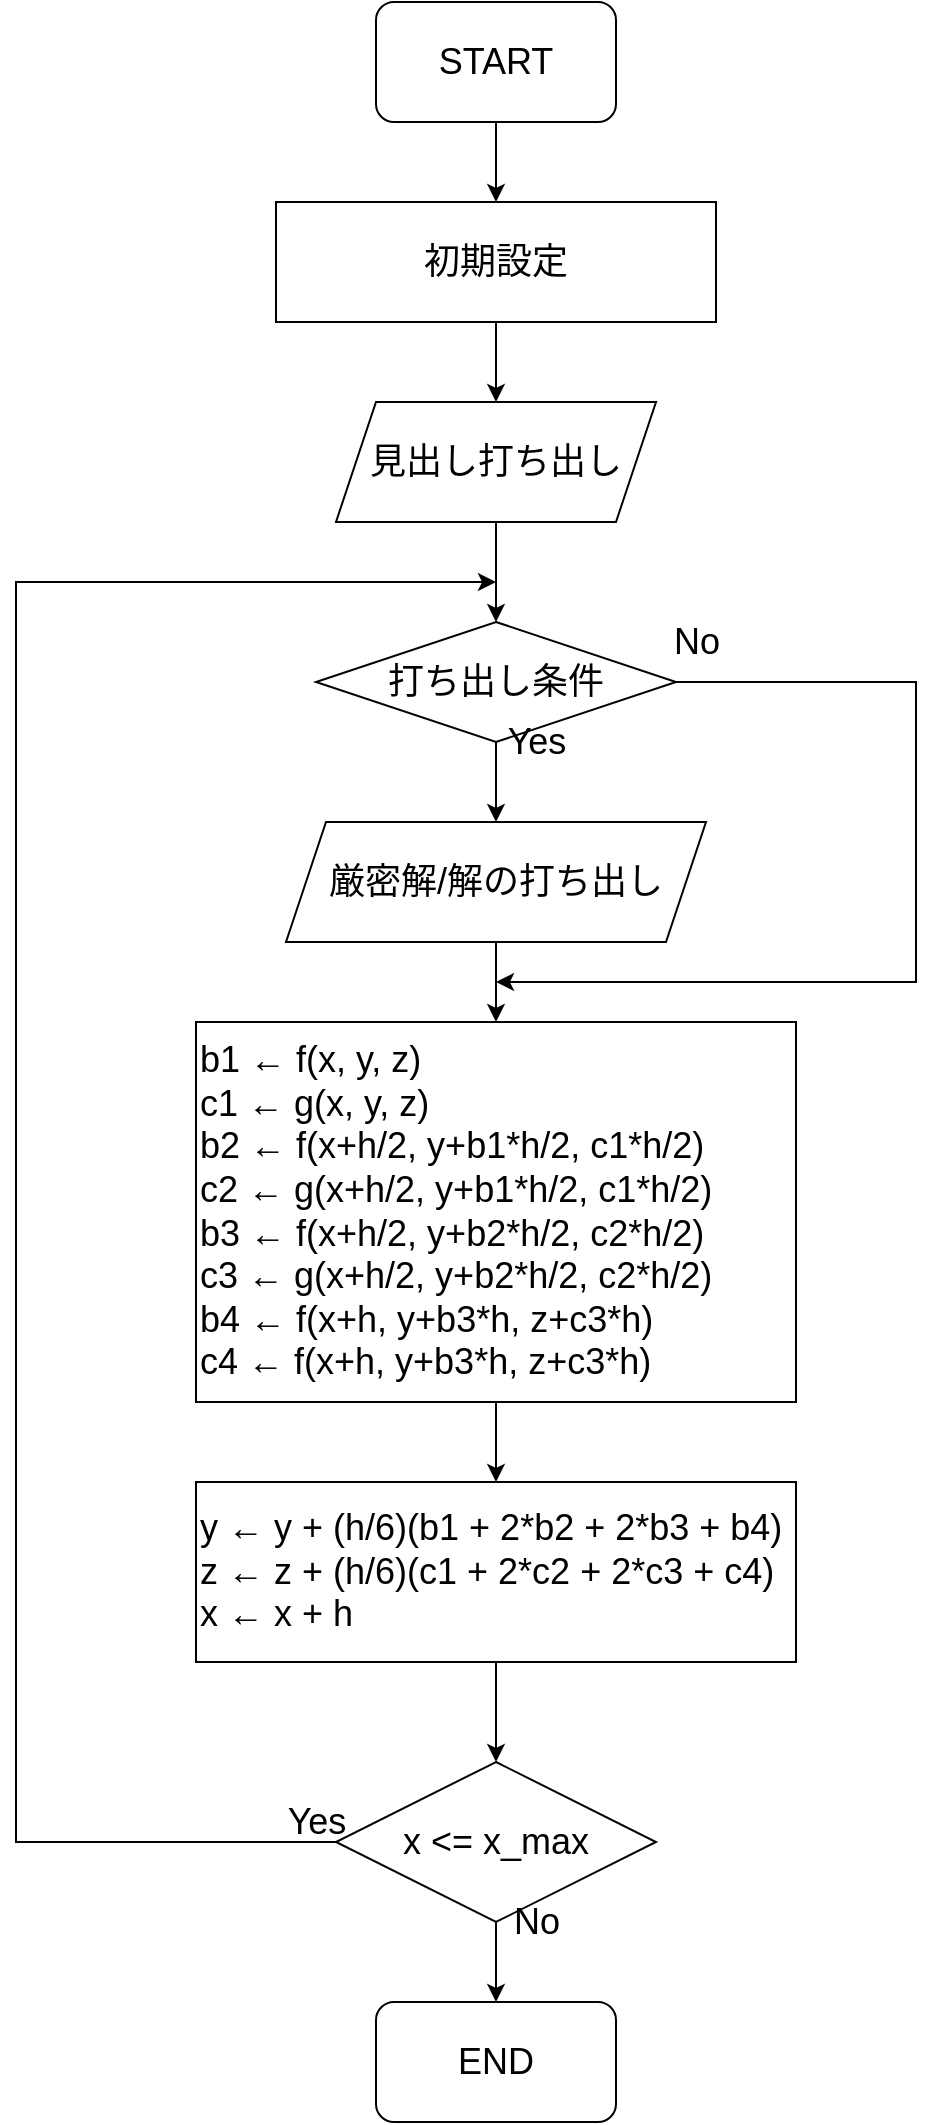 <mxfile version="13.6.10" type="device"><diagram id="C5RBs43oDa-KdzZeNtuy" name="Page-1"><mxGraphModel dx="946" dy="566" grid="1" gridSize="10" guides="1" tooltips="1" connect="1" arrows="1" fold="1" page="1" pageScale="1" pageWidth="827" pageHeight="1169" math="0" shadow="0"><root><mxCell id="WIyWlLk6GJQsqaUBKTNV-0"/><mxCell id="WIyWlLk6GJQsqaUBKTNV-1" parent="WIyWlLk6GJQsqaUBKTNV-0"/><mxCell id="8WV13sxOUerjbZY5DsAn-2" value="" style="edgeStyle=orthogonalEdgeStyle;rounded=0;orthogonalLoop=1;jettySize=auto;html=1;fontSize=18;" edge="1" parent="WIyWlLk6GJQsqaUBKTNV-1" source="8WV13sxOUerjbZY5DsAn-0" target="8WV13sxOUerjbZY5DsAn-1"><mxGeometry relative="1" as="geometry"/></mxCell><mxCell id="8WV13sxOUerjbZY5DsAn-0" value="START" style="rounded=1;whiteSpace=wrap;html=1;fontSize=18;" vertex="1" parent="WIyWlLk6GJQsqaUBKTNV-1"><mxGeometry x="300" y="40" width="120" height="60" as="geometry"/></mxCell><mxCell id="8WV13sxOUerjbZY5DsAn-4" value="" style="edgeStyle=orthogonalEdgeStyle;rounded=0;orthogonalLoop=1;jettySize=auto;html=1;fontSize=18;" edge="1" parent="WIyWlLk6GJQsqaUBKTNV-1" source="8WV13sxOUerjbZY5DsAn-1" target="8WV13sxOUerjbZY5DsAn-3"><mxGeometry relative="1" as="geometry"/></mxCell><mxCell id="8WV13sxOUerjbZY5DsAn-1" value="初期設定" style="rounded=0;whiteSpace=wrap;html=1;fontSize=18;" vertex="1" parent="WIyWlLk6GJQsqaUBKTNV-1"><mxGeometry x="250" y="140" width="220" height="60" as="geometry"/></mxCell><mxCell id="8WV13sxOUerjbZY5DsAn-6" value="" style="edgeStyle=orthogonalEdgeStyle;rounded=0;orthogonalLoop=1;jettySize=auto;html=1;fontSize=18;" edge="1" parent="WIyWlLk6GJQsqaUBKTNV-1" source="8WV13sxOUerjbZY5DsAn-3" target="8WV13sxOUerjbZY5DsAn-5"><mxGeometry relative="1" as="geometry"/></mxCell><mxCell id="8WV13sxOUerjbZY5DsAn-3" value="見出し打ち出し" style="shape=parallelogram;perimeter=parallelogramPerimeter;whiteSpace=wrap;html=1;fixedSize=1;rounded=0;fontSize=18;" vertex="1" parent="WIyWlLk6GJQsqaUBKTNV-1"><mxGeometry x="280" y="240" width="160" height="60" as="geometry"/></mxCell><mxCell id="8WV13sxOUerjbZY5DsAn-8" value="" style="edgeStyle=orthogonalEdgeStyle;rounded=0;orthogonalLoop=1;jettySize=auto;html=1;fontSize=18;" edge="1" parent="WIyWlLk6GJQsqaUBKTNV-1" source="8WV13sxOUerjbZY5DsAn-5" target="8WV13sxOUerjbZY5DsAn-7"><mxGeometry relative="1" as="geometry"/></mxCell><mxCell id="8WV13sxOUerjbZY5DsAn-23" value="" style="edgeStyle=orthogonalEdgeStyle;rounded=0;orthogonalLoop=1;jettySize=auto;html=1;fontSize=18;" edge="1" parent="WIyWlLk6GJQsqaUBKTNV-1" source="8WV13sxOUerjbZY5DsAn-5"><mxGeometry relative="1" as="geometry"><mxPoint x="360" y="530" as="targetPoint"/><Array as="points"><mxPoint x="570" y="380"/></Array></mxGeometry></mxCell><mxCell id="8WV13sxOUerjbZY5DsAn-5" value="打ち出し条件" style="rhombus;whiteSpace=wrap;html=1;rounded=0;fontSize=18;" vertex="1" parent="WIyWlLk6GJQsqaUBKTNV-1"><mxGeometry x="270" y="350" width="180" height="60" as="geometry"/></mxCell><mxCell id="8WV13sxOUerjbZY5DsAn-10" value="" style="edgeStyle=orthogonalEdgeStyle;rounded=0;orthogonalLoop=1;jettySize=auto;html=1;fontSize=18;" edge="1" parent="WIyWlLk6GJQsqaUBKTNV-1" source="8WV13sxOUerjbZY5DsAn-7" target="8WV13sxOUerjbZY5DsAn-9"><mxGeometry relative="1" as="geometry"/></mxCell><mxCell id="8WV13sxOUerjbZY5DsAn-7" value="厳密解/解の打ち出し" style="shape=parallelogram;perimeter=parallelogramPerimeter;whiteSpace=wrap;html=1;fixedSize=1;rounded=0;fontSize=18;" vertex="1" parent="WIyWlLk6GJQsqaUBKTNV-1"><mxGeometry x="255" y="450" width="210" height="60" as="geometry"/></mxCell><mxCell id="8WV13sxOUerjbZY5DsAn-12" value="" style="edgeStyle=orthogonalEdgeStyle;rounded=0;orthogonalLoop=1;jettySize=auto;html=1;fontSize=18;" edge="1" parent="WIyWlLk6GJQsqaUBKTNV-1" source="8WV13sxOUerjbZY5DsAn-9" target="8WV13sxOUerjbZY5DsAn-11"><mxGeometry relative="1" as="geometry"/></mxCell><mxCell id="8WV13sxOUerjbZY5DsAn-9" value="b1 ← f(x, y, z)&lt;br&gt;c1 ← g(x, y, z)&lt;br&gt;b2 ← f(x+h/2, y+b1*h/2, c1*h/2)&lt;br&gt;c2 ← g(x+h/2, y+b1*h/2, c1*h/2)&lt;br&gt;b3 ← f(x+h/2, y+b2*h/2, c2*h/2)&lt;br&gt;c3 ← g(x+h/2, y+b2*h/2, c2*h/2)&lt;br&gt;b4 ← f(x+h, y+b3*h, z+c3*h)&lt;br&gt;c4 ← f(x+h, y+b3*h, z+c3*h)" style="whiteSpace=wrap;html=1;rounded=0;fontSize=18;align=left;" vertex="1" parent="WIyWlLk6GJQsqaUBKTNV-1"><mxGeometry x="210" y="550" width="300" height="190" as="geometry"/></mxCell><mxCell id="8WV13sxOUerjbZY5DsAn-14" value="" style="edgeStyle=orthogonalEdgeStyle;rounded=0;orthogonalLoop=1;jettySize=auto;html=1;fontSize=18;" edge="1" parent="WIyWlLk6GJQsqaUBKTNV-1" source="8WV13sxOUerjbZY5DsAn-11" target="8WV13sxOUerjbZY5DsAn-13"><mxGeometry relative="1" as="geometry"/></mxCell><mxCell id="8WV13sxOUerjbZY5DsAn-11" value="y ← y + (h/6)(b1 + 2*b2 + 2*b3 + b4)&lt;br&gt;z ← z + (h/6)(c1 + 2*c2 + 2*c3 + c4)&lt;br&gt;x ← x + h" style="whiteSpace=wrap;html=1;rounded=0;fontSize=18;align=left;" vertex="1" parent="WIyWlLk6GJQsqaUBKTNV-1"><mxGeometry x="210" y="780" width="300" height="90" as="geometry"/></mxCell><mxCell id="8WV13sxOUerjbZY5DsAn-16" value="" style="edgeStyle=orthogonalEdgeStyle;rounded=0;orthogonalLoop=1;jettySize=auto;html=1;fontSize=18;" edge="1" parent="WIyWlLk6GJQsqaUBKTNV-1" source="8WV13sxOUerjbZY5DsAn-13" target="8WV13sxOUerjbZY5DsAn-15"><mxGeometry relative="1" as="geometry"/></mxCell><mxCell id="8WV13sxOUerjbZY5DsAn-19" value="" style="edgeStyle=orthogonalEdgeStyle;rounded=0;orthogonalLoop=1;jettySize=auto;html=1;fontSize=18;" edge="1" parent="WIyWlLk6GJQsqaUBKTNV-1" source="8WV13sxOUerjbZY5DsAn-13"><mxGeometry relative="1" as="geometry"><mxPoint x="360" y="330" as="targetPoint"/><Array as="points"><mxPoint x="120" y="960"/></Array></mxGeometry></mxCell><mxCell id="8WV13sxOUerjbZY5DsAn-13" value="x &amp;lt;= x_max" style="rhombus;whiteSpace=wrap;html=1;rounded=0;fontSize=18;align=center;" vertex="1" parent="WIyWlLk6GJQsqaUBKTNV-1"><mxGeometry x="280" y="920" width="160" height="80" as="geometry"/></mxCell><mxCell id="8WV13sxOUerjbZY5DsAn-15" value="END" style="rounded=1;whiteSpace=wrap;html=1;fontSize=18;" vertex="1" parent="WIyWlLk6GJQsqaUBKTNV-1"><mxGeometry x="300" y="1040" width="120" height="60" as="geometry"/></mxCell><mxCell id="8WV13sxOUerjbZY5DsAn-17" value="No" style="text;html=1;align=center;verticalAlign=middle;resizable=0;points=[];autosize=1;fontSize=18;" vertex="1" parent="WIyWlLk6GJQsqaUBKTNV-1"><mxGeometry x="360" y="985" width="40" height="30" as="geometry"/></mxCell><mxCell id="8WV13sxOUerjbZY5DsAn-20" value="Yes" style="text;html=1;align=center;verticalAlign=middle;resizable=0;points=[];autosize=1;fontSize=18;" vertex="1" parent="WIyWlLk6GJQsqaUBKTNV-1"><mxGeometry x="250" y="935" width="40" height="30" as="geometry"/></mxCell><mxCell id="8WV13sxOUerjbZY5DsAn-21" value="Yes" style="text;html=1;align=center;verticalAlign=middle;resizable=0;points=[];autosize=1;fontSize=18;" vertex="1" parent="WIyWlLk6GJQsqaUBKTNV-1"><mxGeometry x="360" y="395" width="40" height="30" as="geometry"/></mxCell><mxCell id="8WV13sxOUerjbZY5DsAn-24" value="No" style="text;html=1;align=center;verticalAlign=middle;resizable=0;points=[];autosize=1;fontSize=18;" vertex="1" parent="WIyWlLk6GJQsqaUBKTNV-1"><mxGeometry x="440" y="345" width="40" height="30" as="geometry"/></mxCell></root></mxGraphModel></diagram></mxfile>